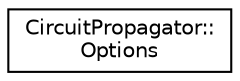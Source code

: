 digraph "Graphical Class Hierarchy"
{
 // LATEX_PDF_SIZE
  edge [fontname="Helvetica",fontsize="10",labelfontname="Helvetica",labelfontsize="10"];
  node [fontname="Helvetica",fontsize="10",shape=record];
  rankdir="LR";
  Node0 [label="CircuitPropagator::\lOptions",height=0.2,width=0.4,color="black", fillcolor="white", style="filled",URL="$structoperations__research_1_1sat_1_1_circuit_propagator_1_1_options.html",tooltip=" "];
}
